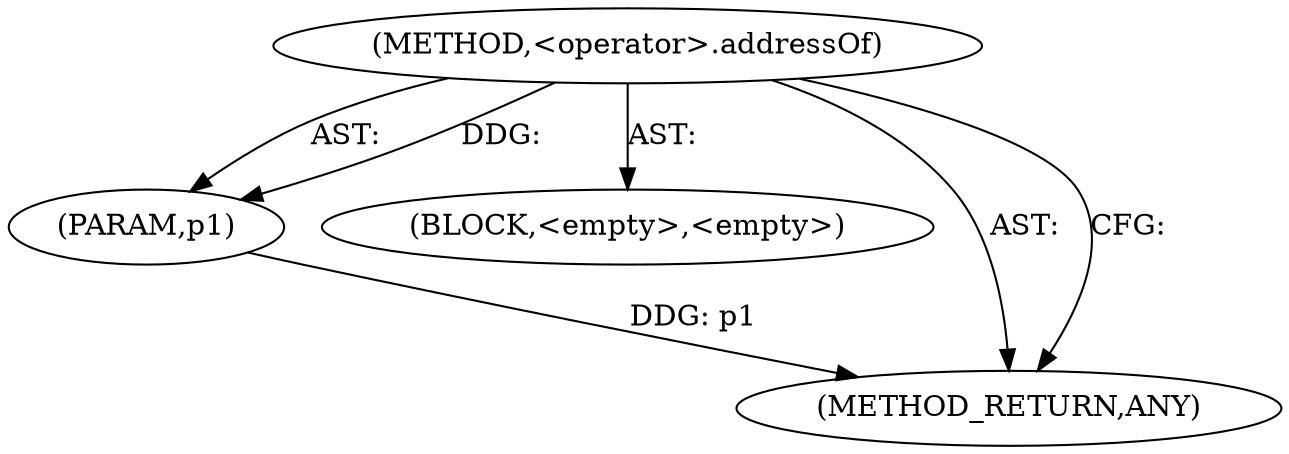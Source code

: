 digraph "&lt;operator&gt;.addressOf" {  
"144" [label = <(METHOD,&lt;operator&gt;.addressOf)> ]
"145" [label = <(PARAM,p1)> ]
"146" [label = <(BLOCK,&lt;empty&gt;,&lt;empty&gt;)> ]
"147" [label = <(METHOD_RETURN,ANY)> ]
  "144" -> "145"  [ label = "AST: "] 
  "144" -> "146"  [ label = "AST: "] 
  "144" -> "147"  [ label = "AST: "] 
  "144" -> "147"  [ label = "CFG: "] 
  "145" -> "147"  [ label = "DDG: p1"] 
  "144" -> "145"  [ label = "DDG: "] 
}
